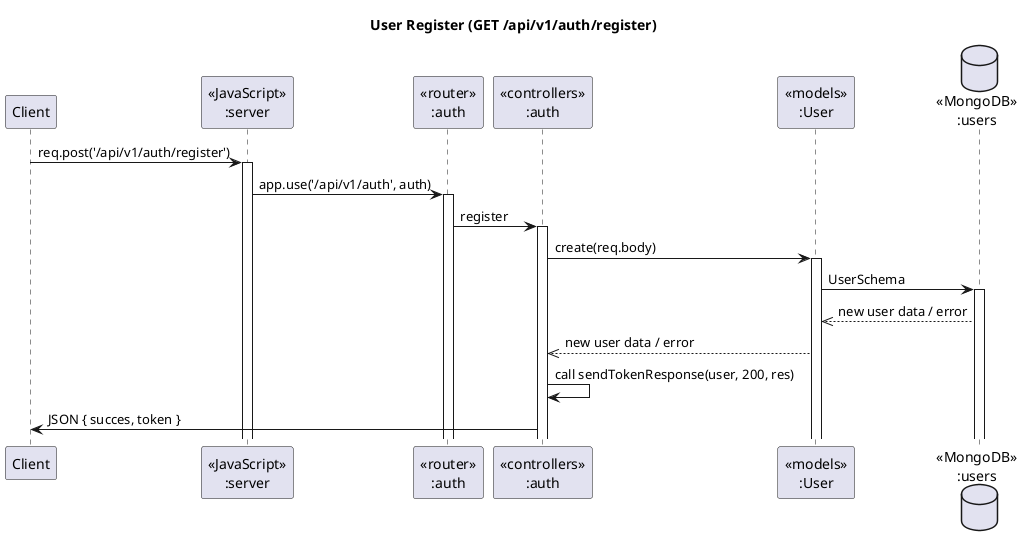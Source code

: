 @startuml Manage Authentication (POST)


title "User Register (GET /api/v1/auth/register)"

participant "Client" as client
participant "<<JavaScript>>\n:server" as server
participant "<<router>>\n:auth" as routerAuth
participant "<<controllers>>\n:auth" as controllersAuth
participant "<<models>>\n:User" as modelUser
database "<<MongoDB>>\n:users" as UsersDatabase

client -> server ++ : req.post('/api/v1/auth/register')
server -> routerAuth ++ : app.use('/api/v1/auth', auth)
routerAuth -> controllersAuth ++ : register
controllersAuth -> modelUser ++ : create(req.body)
modelUser -> UsersDatabase ++ : UserSchema

UsersDatabase -->> modelUser : new user data / error
modelUser -->> controllersAuth : new user data / error
controllersAuth -> controllersAuth : call sendTokenResponse(user, 200, res)
controllersAuth -> client : JSON { succes, token }

@enduml
